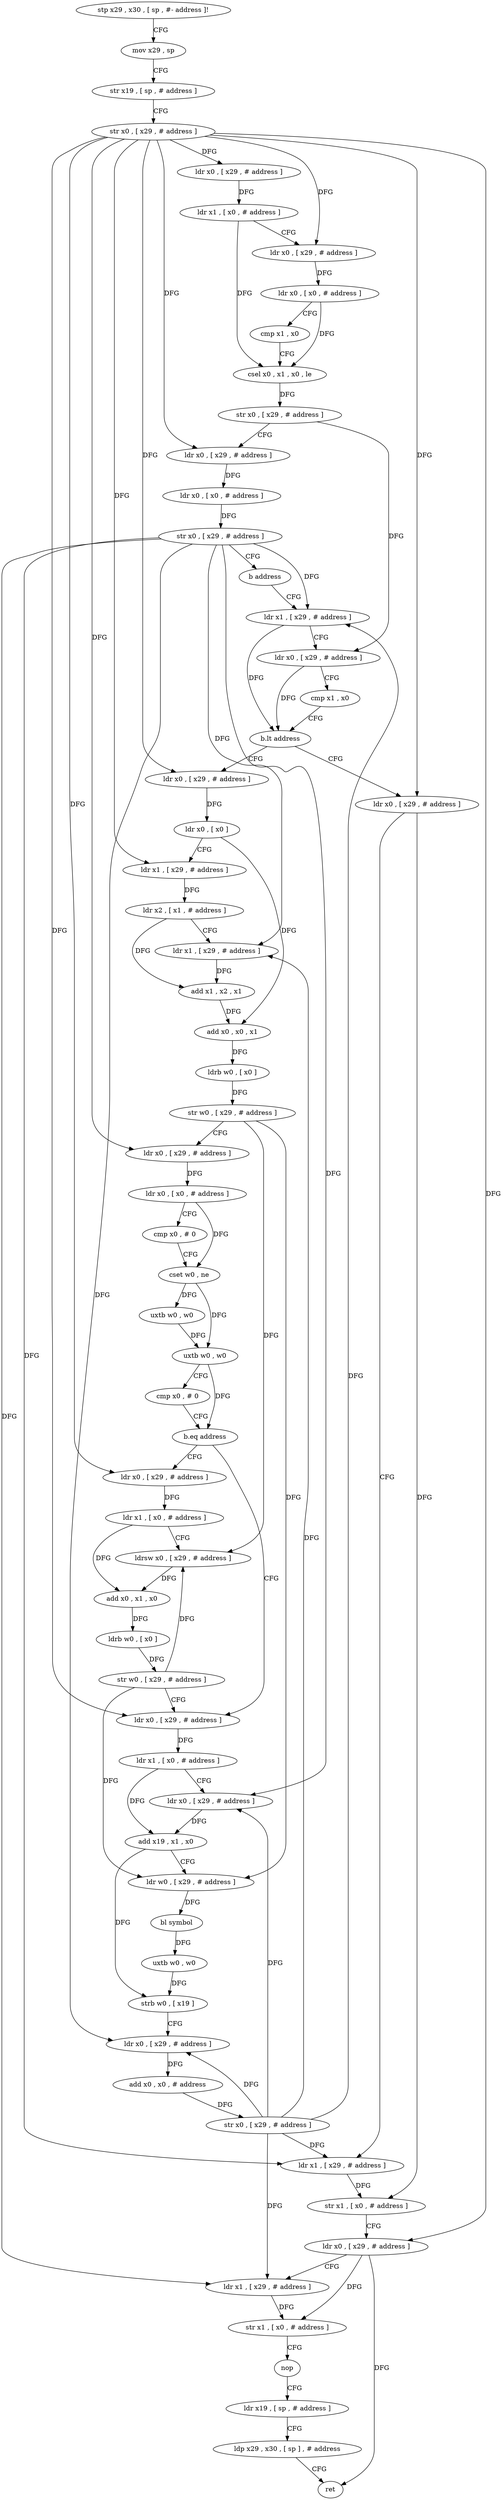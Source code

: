 digraph "func" {
"4388936" [label = "stp x29 , x30 , [ sp , #- address ]!" ]
"4388940" [label = "mov x29 , sp" ]
"4388944" [label = "str x19 , [ sp , # address ]" ]
"4388948" [label = "str x0 , [ x29 , # address ]" ]
"4388952" [label = "ldr x0 , [ x29 , # address ]" ]
"4388956" [label = "ldr x1 , [ x0 , # address ]" ]
"4388960" [label = "ldr x0 , [ x29 , # address ]" ]
"4388964" [label = "ldr x0 , [ x0 , # address ]" ]
"4388968" [label = "cmp x1 , x0" ]
"4388972" [label = "csel x0 , x1 , x0 , le" ]
"4388976" [label = "str x0 , [ x29 , # address ]" ]
"4388980" [label = "ldr x0 , [ x29 , # address ]" ]
"4388984" [label = "ldr x0 , [ x0 , # address ]" ]
"4388988" [label = "str x0 , [ x29 , # address ]" ]
"4388992" [label = "b address" ]
"4389132" [label = "ldr x1 , [ x29 , # address ]" ]
"4389136" [label = "ldr x0 , [ x29 , # address ]" ]
"4389140" [label = "cmp x1 , x0" ]
"4389144" [label = "b.lt address" ]
"4388996" [label = "ldr x0 , [ x29 , # address ]" ]
"4389148" [label = "ldr x0 , [ x29 , # address ]" ]
"4389000" [label = "ldr x0 , [ x0 ]" ]
"4389004" [label = "ldr x1 , [ x29 , # address ]" ]
"4389008" [label = "ldr x2 , [ x1 , # address ]" ]
"4389012" [label = "ldr x1 , [ x29 , # address ]" ]
"4389016" [label = "add x1 , x2 , x1" ]
"4389020" [label = "add x0 , x0 , x1" ]
"4389024" [label = "ldrb w0 , [ x0 ]" ]
"4389028" [label = "str w0 , [ x29 , # address ]" ]
"4389032" [label = "ldr x0 , [ x29 , # address ]" ]
"4389036" [label = "ldr x0 , [ x0 , # address ]" ]
"4389040" [label = "cmp x0 , # 0" ]
"4389044" [label = "cset w0 , ne" ]
"4389048" [label = "uxtb w0 , w0" ]
"4389052" [label = "uxtb w0 , w0" ]
"4389056" [label = "cmp x0 , # 0" ]
"4389060" [label = "b.eq address" ]
"4389088" [label = "ldr x0 , [ x29 , # address ]" ]
"4389064" [label = "ldr x0 , [ x29 , # address ]" ]
"4389152" [label = "ldr x1 , [ x29 , # address ]" ]
"4389156" [label = "str x1 , [ x0 , # address ]" ]
"4389160" [label = "ldr x0 , [ x29 , # address ]" ]
"4389164" [label = "ldr x1 , [ x29 , # address ]" ]
"4389168" [label = "str x1 , [ x0 , # address ]" ]
"4389172" [label = "nop" ]
"4389176" [label = "ldr x19 , [ sp , # address ]" ]
"4389180" [label = "ldp x29 , x30 , [ sp ] , # address" ]
"4389184" [label = "ret" ]
"4389092" [label = "ldr x1 , [ x0 , # address ]" ]
"4389096" [label = "ldr x0 , [ x29 , # address ]" ]
"4389100" [label = "add x19 , x1 , x0" ]
"4389104" [label = "ldr w0 , [ x29 , # address ]" ]
"4389108" [label = "bl symbol" ]
"4389112" [label = "uxtb w0 , w0" ]
"4389116" [label = "strb w0 , [ x19 ]" ]
"4389120" [label = "ldr x0 , [ x29 , # address ]" ]
"4389124" [label = "add x0 , x0 , # address" ]
"4389128" [label = "str x0 , [ x29 , # address ]" ]
"4389068" [label = "ldr x1 , [ x0 , # address ]" ]
"4389072" [label = "ldrsw x0 , [ x29 , # address ]" ]
"4389076" [label = "add x0 , x1 , x0" ]
"4389080" [label = "ldrb w0 , [ x0 ]" ]
"4389084" [label = "str w0 , [ x29 , # address ]" ]
"4388936" -> "4388940" [ label = "CFG" ]
"4388940" -> "4388944" [ label = "CFG" ]
"4388944" -> "4388948" [ label = "CFG" ]
"4388948" -> "4388952" [ label = "DFG" ]
"4388948" -> "4388960" [ label = "DFG" ]
"4388948" -> "4388980" [ label = "DFG" ]
"4388948" -> "4388996" [ label = "DFG" ]
"4388948" -> "4389004" [ label = "DFG" ]
"4388948" -> "4389032" [ label = "DFG" ]
"4388948" -> "4389148" [ label = "DFG" ]
"4388948" -> "4389160" [ label = "DFG" ]
"4388948" -> "4389088" [ label = "DFG" ]
"4388948" -> "4389064" [ label = "DFG" ]
"4388952" -> "4388956" [ label = "DFG" ]
"4388956" -> "4388960" [ label = "CFG" ]
"4388956" -> "4388972" [ label = "DFG" ]
"4388960" -> "4388964" [ label = "DFG" ]
"4388964" -> "4388968" [ label = "CFG" ]
"4388964" -> "4388972" [ label = "DFG" ]
"4388968" -> "4388972" [ label = "CFG" ]
"4388972" -> "4388976" [ label = "DFG" ]
"4388976" -> "4388980" [ label = "CFG" ]
"4388976" -> "4389136" [ label = "DFG" ]
"4388980" -> "4388984" [ label = "DFG" ]
"4388984" -> "4388988" [ label = "DFG" ]
"4388988" -> "4388992" [ label = "CFG" ]
"4388988" -> "4389132" [ label = "DFG" ]
"4388988" -> "4389012" [ label = "DFG" ]
"4388988" -> "4389152" [ label = "DFG" ]
"4388988" -> "4389164" [ label = "DFG" ]
"4388988" -> "4389096" [ label = "DFG" ]
"4388988" -> "4389120" [ label = "DFG" ]
"4388992" -> "4389132" [ label = "CFG" ]
"4389132" -> "4389136" [ label = "CFG" ]
"4389132" -> "4389144" [ label = "DFG" ]
"4389136" -> "4389140" [ label = "CFG" ]
"4389136" -> "4389144" [ label = "DFG" ]
"4389140" -> "4389144" [ label = "CFG" ]
"4389144" -> "4388996" [ label = "CFG" ]
"4389144" -> "4389148" [ label = "CFG" ]
"4388996" -> "4389000" [ label = "DFG" ]
"4389148" -> "4389152" [ label = "CFG" ]
"4389148" -> "4389156" [ label = "DFG" ]
"4389000" -> "4389004" [ label = "CFG" ]
"4389000" -> "4389020" [ label = "DFG" ]
"4389004" -> "4389008" [ label = "DFG" ]
"4389008" -> "4389012" [ label = "CFG" ]
"4389008" -> "4389016" [ label = "DFG" ]
"4389012" -> "4389016" [ label = "DFG" ]
"4389016" -> "4389020" [ label = "DFG" ]
"4389020" -> "4389024" [ label = "DFG" ]
"4389024" -> "4389028" [ label = "DFG" ]
"4389028" -> "4389032" [ label = "CFG" ]
"4389028" -> "4389104" [ label = "DFG" ]
"4389028" -> "4389072" [ label = "DFG" ]
"4389032" -> "4389036" [ label = "DFG" ]
"4389036" -> "4389040" [ label = "CFG" ]
"4389036" -> "4389044" [ label = "DFG" ]
"4389040" -> "4389044" [ label = "CFG" ]
"4389044" -> "4389048" [ label = "DFG" ]
"4389044" -> "4389052" [ label = "DFG" ]
"4389048" -> "4389052" [ label = "DFG" ]
"4389052" -> "4389056" [ label = "CFG" ]
"4389052" -> "4389060" [ label = "DFG" ]
"4389056" -> "4389060" [ label = "CFG" ]
"4389060" -> "4389088" [ label = "CFG" ]
"4389060" -> "4389064" [ label = "CFG" ]
"4389088" -> "4389092" [ label = "DFG" ]
"4389064" -> "4389068" [ label = "DFG" ]
"4389152" -> "4389156" [ label = "DFG" ]
"4389156" -> "4389160" [ label = "CFG" ]
"4389160" -> "4389164" [ label = "CFG" ]
"4389160" -> "4389168" [ label = "DFG" ]
"4389160" -> "4389184" [ label = "DFG" ]
"4389164" -> "4389168" [ label = "DFG" ]
"4389168" -> "4389172" [ label = "CFG" ]
"4389172" -> "4389176" [ label = "CFG" ]
"4389176" -> "4389180" [ label = "CFG" ]
"4389180" -> "4389184" [ label = "CFG" ]
"4389092" -> "4389096" [ label = "CFG" ]
"4389092" -> "4389100" [ label = "DFG" ]
"4389096" -> "4389100" [ label = "DFG" ]
"4389100" -> "4389104" [ label = "CFG" ]
"4389100" -> "4389116" [ label = "DFG" ]
"4389104" -> "4389108" [ label = "DFG" ]
"4389108" -> "4389112" [ label = "DFG" ]
"4389112" -> "4389116" [ label = "DFG" ]
"4389116" -> "4389120" [ label = "CFG" ]
"4389120" -> "4389124" [ label = "DFG" ]
"4389124" -> "4389128" [ label = "DFG" ]
"4389128" -> "4389132" [ label = "DFG" ]
"4389128" -> "4389012" [ label = "DFG" ]
"4389128" -> "4389152" [ label = "DFG" ]
"4389128" -> "4389164" [ label = "DFG" ]
"4389128" -> "4389096" [ label = "DFG" ]
"4389128" -> "4389120" [ label = "DFG" ]
"4389068" -> "4389072" [ label = "CFG" ]
"4389068" -> "4389076" [ label = "DFG" ]
"4389072" -> "4389076" [ label = "DFG" ]
"4389076" -> "4389080" [ label = "DFG" ]
"4389080" -> "4389084" [ label = "DFG" ]
"4389084" -> "4389088" [ label = "CFG" ]
"4389084" -> "4389104" [ label = "DFG" ]
"4389084" -> "4389072" [ label = "DFG" ]
}

